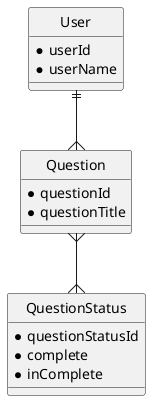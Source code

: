 @startuml

hide circle

entity "User" {
  *userId
  *userName
}

entity "Question" {
  *questionId
  *questionTitle
}

entity "QuestionStatus" {
  *questionStatusId
  *complete
  *inComplete
}

User||--{Question
Question}--{QuestionStatus

@enduml